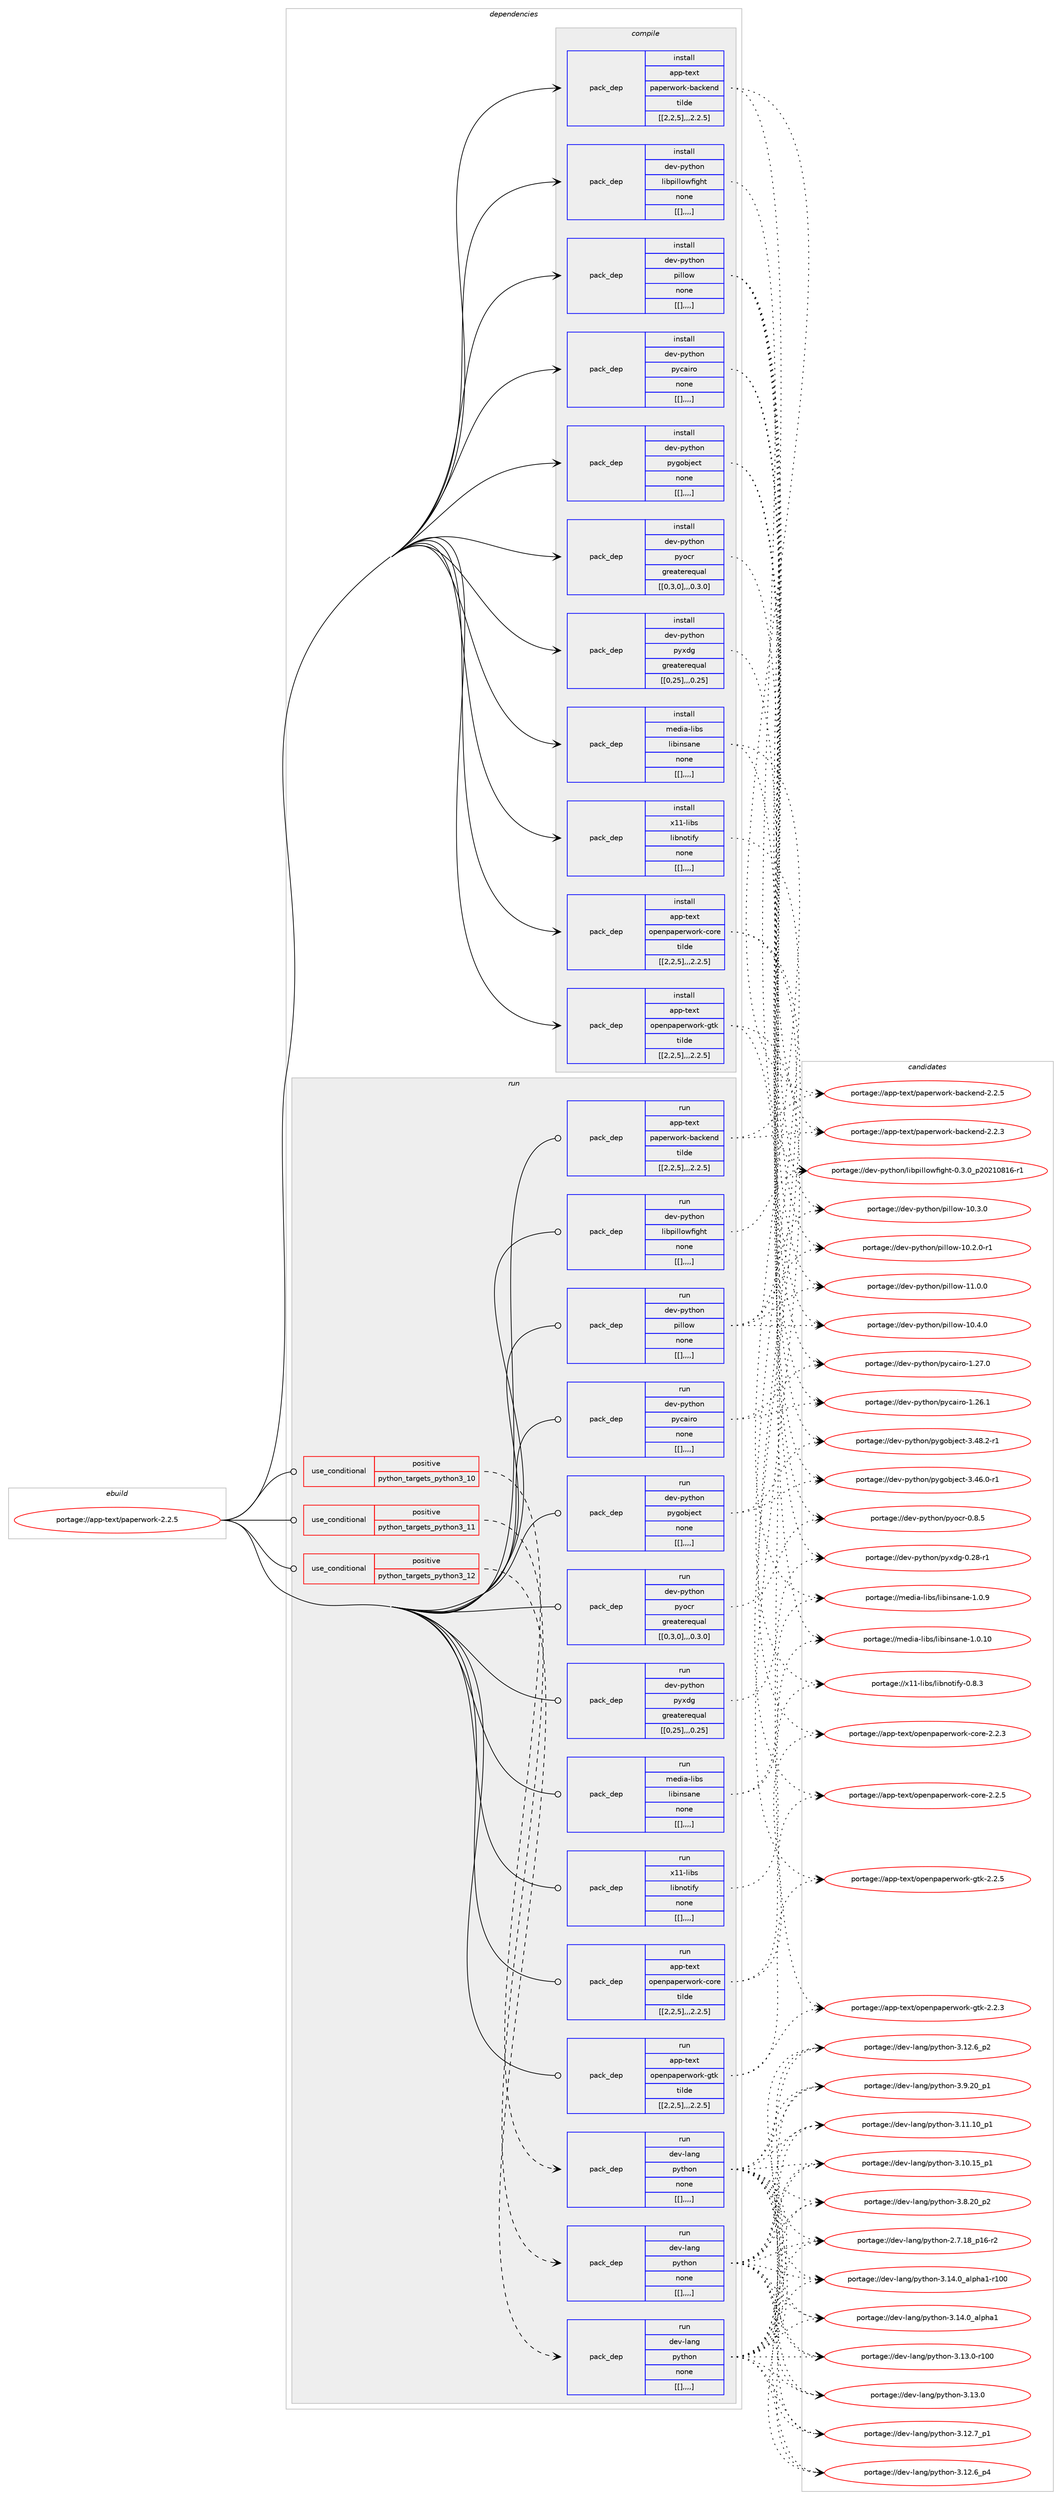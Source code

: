digraph prolog {

# *************
# Graph options
# *************

newrank=true;
concentrate=true;
compound=true;
graph [rankdir=LR,fontname=Helvetica,fontsize=10,ranksep=1.5];#, ranksep=2.5, nodesep=0.2];
edge  [arrowhead=vee];
node  [fontname=Helvetica,fontsize=10];

# **********
# The ebuild
# **********

subgraph cluster_leftcol {
color=gray;
label=<<i>ebuild</i>>;
id [label="portage://app-text/paperwork-2.2.5", color=red, width=4, href="../app-text/paperwork-2.2.5.svg"];
}

# ****************
# The dependencies
# ****************

subgraph cluster_midcol {
color=gray;
label=<<i>dependencies</i>>;
subgraph cluster_compile {
fillcolor="#eeeeee";
style=filled;
label=<<i>compile</i>>;
subgraph pack42382 {
dependency59816 [label=<<TABLE BORDER="0" CELLBORDER="1" CELLSPACING="0" CELLPADDING="4" WIDTH="220"><TR><TD ROWSPAN="6" CELLPADDING="30">pack_dep</TD></TR><TR><TD WIDTH="110">install</TD></TR><TR><TD>app-text</TD></TR><TR><TD>openpaperwork-core</TD></TR><TR><TD>tilde</TD></TR><TR><TD>[[2,2,5],,,2.2.5]</TD></TR></TABLE>>, shape=none, color=blue];
}
id:e -> dependency59816:w [weight=20,style="solid",arrowhead="vee"];
subgraph pack42417 {
dependency59833 [label=<<TABLE BORDER="0" CELLBORDER="1" CELLSPACING="0" CELLPADDING="4" WIDTH="220"><TR><TD ROWSPAN="6" CELLPADDING="30">pack_dep</TD></TR><TR><TD WIDTH="110">install</TD></TR><TR><TD>app-text</TD></TR><TR><TD>openpaperwork-gtk</TD></TR><TR><TD>tilde</TD></TR><TR><TD>[[2,2,5],,,2.2.5]</TD></TR></TABLE>>, shape=none, color=blue];
}
id:e -> dependency59833:w [weight=20,style="solid",arrowhead="vee"];
subgraph pack42430 {
dependency59880 [label=<<TABLE BORDER="0" CELLBORDER="1" CELLSPACING="0" CELLPADDING="4" WIDTH="220"><TR><TD ROWSPAN="6" CELLPADDING="30">pack_dep</TD></TR><TR><TD WIDTH="110">install</TD></TR><TR><TD>app-text</TD></TR><TR><TD>paperwork-backend</TD></TR><TR><TD>tilde</TD></TR><TR><TD>[[2,2,5],,,2.2.5]</TD></TR></TABLE>>, shape=none, color=blue];
}
id:e -> dependency59880:w [weight=20,style="solid",arrowhead="vee"];
subgraph pack42473 {
dependency59911 [label=<<TABLE BORDER="0" CELLBORDER="1" CELLSPACING="0" CELLPADDING="4" WIDTH="220"><TR><TD ROWSPAN="6" CELLPADDING="30">pack_dep</TD></TR><TR><TD WIDTH="110">install</TD></TR><TR><TD>dev-python</TD></TR><TR><TD>libpillowfight</TD></TR><TR><TD>none</TD></TR><TR><TD>[[],,,,]</TD></TR></TABLE>>, shape=none, color=blue];
}
id:e -> dependency59911:w [weight=20,style="solid",arrowhead="vee"];
subgraph pack42513 {
dependency59989 [label=<<TABLE BORDER="0" CELLBORDER="1" CELLSPACING="0" CELLPADDING="4" WIDTH="220"><TR><TD ROWSPAN="6" CELLPADDING="30">pack_dep</TD></TR><TR><TD WIDTH="110">install</TD></TR><TR><TD>dev-python</TD></TR><TR><TD>pillow</TD></TR><TR><TD>none</TD></TR><TR><TD>[[],,,,]</TD></TR></TABLE>>, shape=none, color=blue];
}
id:e -> dependency59989:w [weight=20,style="solid",arrowhead="vee"];
subgraph pack42554 {
dependency59996 [label=<<TABLE BORDER="0" CELLBORDER="1" CELLSPACING="0" CELLPADDING="4" WIDTH="220"><TR><TD ROWSPAN="6" CELLPADDING="30">pack_dep</TD></TR><TR><TD WIDTH="110">install</TD></TR><TR><TD>dev-python</TD></TR><TR><TD>pycairo</TD></TR><TR><TD>none</TD></TR><TR><TD>[[],,,,]</TD></TR></TABLE>>, shape=none, color=blue];
}
id:e -> dependency59996:w [weight=20,style="solid",arrowhead="vee"];
subgraph pack42559 {
dependency60002 [label=<<TABLE BORDER="0" CELLBORDER="1" CELLSPACING="0" CELLPADDING="4" WIDTH="220"><TR><TD ROWSPAN="6" CELLPADDING="30">pack_dep</TD></TR><TR><TD WIDTH="110">install</TD></TR><TR><TD>dev-python</TD></TR><TR><TD>pygobject</TD></TR><TR><TD>none</TD></TR><TR><TD>[[],,,,]</TD></TR></TABLE>>, shape=none, color=blue];
}
id:e -> dependency60002:w [weight=20,style="solid",arrowhead="vee"];
subgraph pack42563 {
dependency60024 [label=<<TABLE BORDER="0" CELLBORDER="1" CELLSPACING="0" CELLPADDING="4" WIDTH="220"><TR><TD ROWSPAN="6" CELLPADDING="30">pack_dep</TD></TR><TR><TD WIDTH="110">install</TD></TR><TR><TD>dev-python</TD></TR><TR><TD>pyocr</TD></TR><TR><TD>greaterequal</TD></TR><TR><TD>[[0,3,0],,,0.3.0]</TD></TR></TABLE>>, shape=none, color=blue];
}
id:e -> dependency60024:w [weight=20,style="solid",arrowhead="vee"];
subgraph pack42582 {
dependency60049 [label=<<TABLE BORDER="0" CELLBORDER="1" CELLSPACING="0" CELLPADDING="4" WIDTH="220"><TR><TD ROWSPAN="6" CELLPADDING="30">pack_dep</TD></TR><TR><TD WIDTH="110">install</TD></TR><TR><TD>dev-python</TD></TR><TR><TD>pyxdg</TD></TR><TR><TD>greaterequal</TD></TR><TR><TD>[[0,25],,,0.25]</TD></TR></TABLE>>, shape=none, color=blue];
}
id:e -> dependency60049:w [weight=20,style="solid",arrowhead="vee"];
subgraph pack42598 {
dependency60093 [label=<<TABLE BORDER="0" CELLBORDER="1" CELLSPACING="0" CELLPADDING="4" WIDTH="220"><TR><TD ROWSPAN="6" CELLPADDING="30">pack_dep</TD></TR><TR><TD WIDTH="110">install</TD></TR><TR><TD>media-libs</TD></TR><TR><TD>libinsane</TD></TR><TR><TD>none</TD></TR><TR><TD>[[],,,,]</TD></TR></TABLE>>, shape=none, color=blue];
}
id:e -> dependency60093:w [weight=20,style="solid",arrowhead="vee"];
subgraph pack42641 {
dependency60108 [label=<<TABLE BORDER="0" CELLBORDER="1" CELLSPACING="0" CELLPADDING="4" WIDTH="220"><TR><TD ROWSPAN="6" CELLPADDING="30">pack_dep</TD></TR><TR><TD WIDTH="110">install</TD></TR><TR><TD>x11-libs</TD></TR><TR><TD>libnotify</TD></TR><TR><TD>none</TD></TR><TR><TD>[[],,,,]</TD></TR></TABLE>>, shape=none, color=blue];
}
id:e -> dependency60108:w [weight=20,style="solid",arrowhead="vee"];
}
subgraph cluster_compileandrun {
fillcolor="#eeeeee";
style=filled;
label=<<i>compile and run</i>>;
}
subgraph cluster_run {
fillcolor="#eeeeee";
style=filled;
label=<<i>run</i>>;
subgraph cond16895 {
dependency60149 [label=<<TABLE BORDER="0" CELLBORDER="1" CELLSPACING="0" CELLPADDING="4"><TR><TD ROWSPAN="3" CELLPADDING="10">use_conditional</TD></TR><TR><TD>positive</TD></TR><TR><TD>python_targets_python3_10</TD></TR></TABLE>>, shape=none, color=red];
subgraph pack42685 {
dependency60153 [label=<<TABLE BORDER="0" CELLBORDER="1" CELLSPACING="0" CELLPADDING="4" WIDTH="220"><TR><TD ROWSPAN="6" CELLPADDING="30">pack_dep</TD></TR><TR><TD WIDTH="110">run</TD></TR><TR><TD>dev-lang</TD></TR><TR><TD>python</TD></TR><TR><TD>none</TD></TR><TR><TD>[[],,,,]</TD></TR></TABLE>>, shape=none, color=blue];
}
dependency60149:e -> dependency60153:w [weight=20,style="dashed",arrowhead="vee"];
}
id:e -> dependency60149:w [weight=20,style="solid",arrowhead="odot"];
subgraph cond16922 {
dependency60320 [label=<<TABLE BORDER="0" CELLBORDER="1" CELLSPACING="0" CELLPADDING="4"><TR><TD ROWSPAN="3" CELLPADDING="10">use_conditional</TD></TR><TR><TD>positive</TD></TR><TR><TD>python_targets_python3_11</TD></TR></TABLE>>, shape=none, color=red];
subgraph pack42834 {
dependency60425 [label=<<TABLE BORDER="0" CELLBORDER="1" CELLSPACING="0" CELLPADDING="4" WIDTH="220"><TR><TD ROWSPAN="6" CELLPADDING="30">pack_dep</TD></TR><TR><TD WIDTH="110">run</TD></TR><TR><TD>dev-lang</TD></TR><TR><TD>python</TD></TR><TR><TD>none</TD></TR><TR><TD>[[],,,,]</TD></TR></TABLE>>, shape=none, color=blue];
}
dependency60320:e -> dependency60425:w [weight=20,style="dashed",arrowhead="vee"];
}
id:e -> dependency60320:w [weight=20,style="solid",arrowhead="odot"];
subgraph cond16953 {
dependency60446 [label=<<TABLE BORDER="0" CELLBORDER="1" CELLSPACING="0" CELLPADDING="4"><TR><TD ROWSPAN="3" CELLPADDING="10">use_conditional</TD></TR><TR><TD>positive</TD></TR><TR><TD>python_targets_python3_12</TD></TR></TABLE>>, shape=none, color=red];
subgraph pack42919 {
dependency60464 [label=<<TABLE BORDER="0" CELLBORDER="1" CELLSPACING="0" CELLPADDING="4" WIDTH="220"><TR><TD ROWSPAN="6" CELLPADDING="30">pack_dep</TD></TR><TR><TD WIDTH="110">run</TD></TR><TR><TD>dev-lang</TD></TR><TR><TD>python</TD></TR><TR><TD>none</TD></TR><TR><TD>[[],,,,]</TD></TR></TABLE>>, shape=none, color=blue];
}
dependency60446:e -> dependency60464:w [weight=20,style="dashed",arrowhead="vee"];
}
id:e -> dependency60446:w [weight=20,style="solid",arrowhead="odot"];
subgraph pack42979 {
dependency60522 [label=<<TABLE BORDER="0" CELLBORDER="1" CELLSPACING="0" CELLPADDING="4" WIDTH="220"><TR><TD ROWSPAN="6" CELLPADDING="30">pack_dep</TD></TR><TR><TD WIDTH="110">run</TD></TR><TR><TD>app-text</TD></TR><TR><TD>openpaperwork-core</TD></TR><TR><TD>tilde</TD></TR><TR><TD>[[2,2,5],,,2.2.5]</TD></TR></TABLE>>, shape=none, color=blue];
}
id:e -> dependency60522:w [weight=20,style="solid",arrowhead="odot"];
subgraph pack43069 {
dependency60661 [label=<<TABLE BORDER="0" CELLBORDER="1" CELLSPACING="0" CELLPADDING="4" WIDTH="220"><TR><TD ROWSPAN="6" CELLPADDING="30">pack_dep</TD></TR><TR><TD WIDTH="110">run</TD></TR><TR><TD>app-text</TD></TR><TR><TD>openpaperwork-gtk</TD></TR><TR><TD>tilde</TD></TR><TR><TD>[[2,2,5],,,2.2.5]</TD></TR></TABLE>>, shape=none, color=blue];
}
id:e -> dependency60661:w [weight=20,style="solid",arrowhead="odot"];
subgraph pack43105 {
dependency60677 [label=<<TABLE BORDER="0" CELLBORDER="1" CELLSPACING="0" CELLPADDING="4" WIDTH="220"><TR><TD ROWSPAN="6" CELLPADDING="30">pack_dep</TD></TR><TR><TD WIDTH="110">run</TD></TR><TR><TD>app-text</TD></TR><TR><TD>paperwork-backend</TD></TR><TR><TD>tilde</TD></TR><TR><TD>[[2,2,5],,,2.2.5]</TD></TR></TABLE>>, shape=none, color=blue];
}
id:e -> dependency60677:w [weight=20,style="solid",arrowhead="odot"];
subgraph pack43166 {
dependency60780 [label=<<TABLE BORDER="0" CELLBORDER="1" CELLSPACING="0" CELLPADDING="4" WIDTH="220"><TR><TD ROWSPAN="6" CELLPADDING="30">pack_dep</TD></TR><TR><TD WIDTH="110">run</TD></TR><TR><TD>dev-python</TD></TR><TR><TD>libpillowfight</TD></TR><TR><TD>none</TD></TR><TR><TD>[[],,,,]</TD></TR></TABLE>>, shape=none, color=blue];
}
id:e -> dependency60780:w [weight=20,style="solid",arrowhead="odot"];
subgraph pack43186 {
dependency60798 [label=<<TABLE BORDER="0" CELLBORDER="1" CELLSPACING="0" CELLPADDING="4" WIDTH="220"><TR><TD ROWSPAN="6" CELLPADDING="30">pack_dep</TD></TR><TR><TD WIDTH="110">run</TD></TR><TR><TD>dev-python</TD></TR><TR><TD>pillow</TD></TR><TR><TD>none</TD></TR><TR><TD>[[],,,,]</TD></TR></TABLE>>, shape=none, color=blue];
}
id:e -> dependency60798:w [weight=20,style="solid",arrowhead="odot"];
subgraph pack43209 {
dependency60818 [label=<<TABLE BORDER="0" CELLBORDER="1" CELLSPACING="0" CELLPADDING="4" WIDTH="220"><TR><TD ROWSPAN="6" CELLPADDING="30">pack_dep</TD></TR><TR><TD WIDTH="110">run</TD></TR><TR><TD>dev-python</TD></TR><TR><TD>pycairo</TD></TR><TR><TD>none</TD></TR><TR><TD>[[],,,,]</TD></TR></TABLE>>, shape=none, color=blue];
}
id:e -> dependency60818:w [weight=20,style="solid",arrowhead="odot"];
subgraph pack43249 {
dependency60889 [label=<<TABLE BORDER="0" CELLBORDER="1" CELLSPACING="0" CELLPADDING="4" WIDTH="220"><TR><TD ROWSPAN="6" CELLPADDING="30">pack_dep</TD></TR><TR><TD WIDTH="110">run</TD></TR><TR><TD>dev-python</TD></TR><TR><TD>pygobject</TD></TR><TR><TD>none</TD></TR><TR><TD>[[],,,,]</TD></TR></TABLE>>, shape=none, color=blue];
}
id:e -> dependency60889:w [weight=20,style="solid",arrowhead="odot"];
subgraph pack43265 {
dependency60921 [label=<<TABLE BORDER="0" CELLBORDER="1" CELLSPACING="0" CELLPADDING="4" WIDTH="220"><TR><TD ROWSPAN="6" CELLPADDING="30">pack_dep</TD></TR><TR><TD WIDTH="110">run</TD></TR><TR><TD>dev-python</TD></TR><TR><TD>pyocr</TD></TR><TR><TD>greaterequal</TD></TR><TR><TD>[[0,3,0],,,0.3.0]</TD></TR></TABLE>>, shape=none, color=blue];
}
id:e -> dependency60921:w [weight=20,style="solid",arrowhead="odot"];
subgraph pack43344 {
dependency61009 [label=<<TABLE BORDER="0" CELLBORDER="1" CELLSPACING="0" CELLPADDING="4" WIDTH="220"><TR><TD ROWSPAN="6" CELLPADDING="30">pack_dep</TD></TR><TR><TD WIDTH="110">run</TD></TR><TR><TD>dev-python</TD></TR><TR><TD>pyxdg</TD></TR><TR><TD>greaterequal</TD></TR><TR><TD>[[0,25],,,0.25]</TD></TR></TABLE>>, shape=none, color=blue];
}
id:e -> dependency61009:w [weight=20,style="solid",arrowhead="odot"];
subgraph pack43360 {
dependency61012 [label=<<TABLE BORDER="0" CELLBORDER="1" CELLSPACING="0" CELLPADDING="4" WIDTH="220"><TR><TD ROWSPAN="6" CELLPADDING="30">pack_dep</TD></TR><TR><TD WIDTH="110">run</TD></TR><TR><TD>media-libs</TD></TR><TR><TD>libinsane</TD></TR><TR><TD>none</TD></TR><TR><TD>[[],,,,]</TD></TR></TABLE>>, shape=none, color=blue];
}
id:e -> dependency61012:w [weight=20,style="solid",arrowhead="odot"];
subgraph pack43373 {
dependency61043 [label=<<TABLE BORDER="0" CELLBORDER="1" CELLSPACING="0" CELLPADDING="4" WIDTH="220"><TR><TD ROWSPAN="6" CELLPADDING="30">pack_dep</TD></TR><TR><TD WIDTH="110">run</TD></TR><TR><TD>x11-libs</TD></TR><TR><TD>libnotify</TD></TR><TR><TD>none</TD></TR><TR><TD>[[],,,,]</TD></TR></TABLE>>, shape=none, color=blue];
}
id:e -> dependency61043:w [weight=20,style="solid",arrowhead="odot"];
}
}

# **************
# The candidates
# **************

subgraph cluster_choices {
rank=same;
color=gray;
label=<<i>candidates</i>>;

subgraph choice41614 {
color=black;
nodesep=1;
choice971121124511610112011647111112101110112971121011141191111141074599111114101455046504653 [label="portage://app-text/openpaperwork-core-2.2.5", color=red, width=4,href="../app-text/openpaperwork-core-2.2.5.svg"];
choice971121124511610112011647111112101110112971121011141191111141074599111114101455046504651 [label="portage://app-text/openpaperwork-core-2.2.3", color=red, width=4,href="../app-text/openpaperwork-core-2.2.3.svg"];
dependency59816:e -> choice971121124511610112011647111112101110112971121011141191111141074599111114101455046504653:w [style=dotted,weight="100"];
dependency59816:e -> choice971121124511610112011647111112101110112971121011141191111141074599111114101455046504651:w [style=dotted,weight="100"];
}
subgraph choice41641 {
color=black;
nodesep=1;
choice9711211245116101120116471111121011101129711210111411911111410745103116107455046504653 [label="portage://app-text/openpaperwork-gtk-2.2.5", color=red, width=4,href="../app-text/openpaperwork-gtk-2.2.5.svg"];
choice9711211245116101120116471111121011101129711210111411911111410745103116107455046504651 [label="portage://app-text/openpaperwork-gtk-2.2.3", color=red, width=4,href="../app-text/openpaperwork-gtk-2.2.3.svg"];
dependency59833:e -> choice9711211245116101120116471111121011101129711210111411911111410745103116107455046504653:w [style=dotted,weight="100"];
dependency59833:e -> choice9711211245116101120116471111121011101129711210111411911111410745103116107455046504651:w [style=dotted,weight="100"];
}
subgraph choice41706 {
color=black;
nodesep=1;
choice9711211245116101120116471129711210111411911111410745989799107101110100455046504653 [label="portage://app-text/paperwork-backend-2.2.5", color=red, width=4,href="../app-text/paperwork-backend-2.2.5.svg"];
choice9711211245116101120116471129711210111411911111410745989799107101110100455046504651 [label="portage://app-text/paperwork-backend-2.2.3", color=red, width=4,href="../app-text/paperwork-backend-2.2.3.svg"];
dependency59880:e -> choice9711211245116101120116471129711210111411911111410745989799107101110100455046504653:w [style=dotted,weight="100"];
dependency59880:e -> choice9711211245116101120116471129711210111411911111410745989799107101110100455046504651:w [style=dotted,weight="100"];
}
subgraph choice41707 {
color=black;
nodesep=1;
choice1001011184511212111610411111047108105981121051081081111191021051031041164548465146489511250485049485649544511449 [label="portage://dev-python/libpillowfight-0.3.0_p20210816-r1", color=red, width=4,href="../dev-python/libpillowfight-0.3.0_p20210816-r1.svg"];
dependency59911:e -> choice1001011184511212111610411111047108105981121051081081111191021051031041164548465146489511250485049485649544511449:w [style=dotted,weight="100"];
}
subgraph choice41722 {
color=black;
nodesep=1;
choice100101118451121211161041111104711210510810811111945494946484648 [label="portage://dev-python/pillow-11.0.0", color=red, width=4,href="../dev-python/pillow-11.0.0.svg"];
choice100101118451121211161041111104711210510810811111945494846524648 [label="portage://dev-python/pillow-10.4.0", color=red, width=4,href="../dev-python/pillow-10.4.0.svg"];
choice100101118451121211161041111104711210510810811111945494846514648 [label="portage://dev-python/pillow-10.3.0", color=red, width=4,href="../dev-python/pillow-10.3.0.svg"];
choice1001011184511212111610411111047112105108108111119454948465046484511449 [label="portage://dev-python/pillow-10.2.0-r1", color=red, width=4,href="../dev-python/pillow-10.2.0-r1.svg"];
dependency59989:e -> choice100101118451121211161041111104711210510810811111945494946484648:w [style=dotted,weight="100"];
dependency59989:e -> choice100101118451121211161041111104711210510810811111945494846524648:w [style=dotted,weight="100"];
dependency59989:e -> choice100101118451121211161041111104711210510810811111945494846514648:w [style=dotted,weight="100"];
dependency59989:e -> choice1001011184511212111610411111047112105108108111119454948465046484511449:w [style=dotted,weight="100"];
}
subgraph choice41804 {
color=black;
nodesep=1;
choice1001011184511212111610411111047112121999710511411145494650554648 [label="portage://dev-python/pycairo-1.27.0", color=red, width=4,href="../dev-python/pycairo-1.27.0.svg"];
choice1001011184511212111610411111047112121999710511411145494650544649 [label="portage://dev-python/pycairo-1.26.1", color=red, width=4,href="../dev-python/pycairo-1.26.1.svg"];
dependency59996:e -> choice1001011184511212111610411111047112121999710511411145494650554648:w [style=dotted,weight="100"];
dependency59996:e -> choice1001011184511212111610411111047112121999710511411145494650544649:w [style=dotted,weight="100"];
}
subgraph choice41806 {
color=black;
nodesep=1;
choice10010111845112121116104111110471121211031119810610199116455146525646504511449 [label="portage://dev-python/pygobject-3.48.2-r1", color=red, width=4,href="../dev-python/pygobject-3.48.2-r1.svg"];
choice10010111845112121116104111110471121211031119810610199116455146525446484511449 [label="portage://dev-python/pygobject-3.46.0-r1", color=red, width=4,href="../dev-python/pygobject-3.46.0-r1.svg"];
dependency60002:e -> choice10010111845112121116104111110471121211031119810610199116455146525646504511449:w [style=dotted,weight="100"];
dependency60002:e -> choice10010111845112121116104111110471121211031119810610199116455146525446484511449:w [style=dotted,weight="100"];
}
subgraph choice41812 {
color=black;
nodesep=1;
choice100101118451121211161041111104711212111199114454846564653 [label="portage://dev-python/pyocr-0.8.5", color=red, width=4,href="../dev-python/pyocr-0.8.5.svg"];
dependency60024:e -> choice100101118451121211161041111104711212111199114454846564653:w [style=dotted,weight="100"];
}
subgraph choice41816 {
color=black;
nodesep=1;
choice100101118451121211161041111104711212112010010345484650564511449 [label="portage://dev-python/pyxdg-0.28-r1", color=red, width=4,href="../dev-python/pyxdg-0.28-r1.svg"];
dependency60049:e -> choice100101118451121211161041111104711212112010010345484650564511449:w [style=dotted,weight="100"];
}
subgraph choice41820 {
color=black;
nodesep=1;
choice10910110010597451081059811547108105981051101159711010145494648464948 [label="portage://media-libs/libinsane-1.0.10", color=red, width=4,href="../media-libs/libinsane-1.0.10.svg"];
choice109101100105974510810598115471081059810511011597110101454946484657 [label="portage://media-libs/libinsane-1.0.9", color=red, width=4,href="../media-libs/libinsane-1.0.9.svg"];
dependency60093:e -> choice10910110010597451081059811547108105981051101159711010145494648464948:w [style=dotted,weight="100"];
dependency60093:e -> choice109101100105974510810598115471081059810511011597110101454946484657:w [style=dotted,weight="100"];
}
subgraph choice41825 {
color=black;
nodesep=1;
choice120494945108105981154710810598110111116105102121454846564651 [label="portage://x11-libs/libnotify-0.8.3", color=red, width=4,href="../x11-libs/libnotify-0.8.3.svg"];
dependency60108:e -> choice120494945108105981154710810598110111116105102121454846564651:w [style=dotted,weight="100"];
}
subgraph choice41826 {
color=black;
nodesep=1;
choice100101118451089711010347112121116104111110455146495246489597108112104974945114494848 [label="portage://dev-lang/python-3.14.0_alpha1-r100", color=red, width=4,href="../dev-lang/python-3.14.0_alpha1-r100.svg"];
choice1001011184510897110103471121211161041111104551464952464895971081121049749 [label="portage://dev-lang/python-3.14.0_alpha1", color=red, width=4,href="../dev-lang/python-3.14.0_alpha1.svg"];
choice1001011184510897110103471121211161041111104551464951464845114494848 [label="portage://dev-lang/python-3.13.0-r100", color=red, width=4,href="../dev-lang/python-3.13.0-r100.svg"];
choice10010111845108971101034711212111610411111045514649514648 [label="portage://dev-lang/python-3.13.0", color=red, width=4,href="../dev-lang/python-3.13.0.svg"];
choice100101118451089711010347112121116104111110455146495046559511249 [label="portage://dev-lang/python-3.12.7_p1", color=red, width=4,href="../dev-lang/python-3.12.7_p1.svg"];
choice100101118451089711010347112121116104111110455146495046549511252 [label="portage://dev-lang/python-3.12.6_p4", color=red, width=4,href="../dev-lang/python-3.12.6_p4.svg"];
choice100101118451089711010347112121116104111110455146495046549511250 [label="portage://dev-lang/python-3.12.6_p2", color=red, width=4,href="../dev-lang/python-3.12.6_p2.svg"];
choice10010111845108971101034711212111610411111045514649494649489511249 [label="portage://dev-lang/python-3.11.10_p1", color=red, width=4,href="../dev-lang/python-3.11.10_p1.svg"];
choice10010111845108971101034711212111610411111045514649484649539511249 [label="portage://dev-lang/python-3.10.15_p1", color=red, width=4,href="../dev-lang/python-3.10.15_p1.svg"];
choice100101118451089711010347112121116104111110455146574650489511249 [label="portage://dev-lang/python-3.9.20_p1", color=red, width=4,href="../dev-lang/python-3.9.20_p1.svg"];
choice100101118451089711010347112121116104111110455146564650489511250 [label="portage://dev-lang/python-3.8.20_p2", color=red, width=4,href="../dev-lang/python-3.8.20_p2.svg"];
choice100101118451089711010347112121116104111110455046554649569511249544511450 [label="portage://dev-lang/python-2.7.18_p16-r2", color=red, width=4,href="../dev-lang/python-2.7.18_p16-r2.svg"];
dependency60153:e -> choice100101118451089711010347112121116104111110455146495246489597108112104974945114494848:w [style=dotted,weight="100"];
dependency60153:e -> choice1001011184510897110103471121211161041111104551464952464895971081121049749:w [style=dotted,weight="100"];
dependency60153:e -> choice1001011184510897110103471121211161041111104551464951464845114494848:w [style=dotted,weight="100"];
dependency60153:e -> choice10010111845108971101034711212111610411111045514649514648:w [style=dotted,weight="100"];
dependency60153:e -> choice100101118451089711010347112121116104111110455146495046559511249:w [style=dotted,weight="100"];
dependency60153:e -> choice100101118451089711010347112121116104111110455146495046549511252:w [style=dotted,weight="100"];
dependency60153:e -> choice100101118451089711010347112121116104111110455146495046549511250:w [style=dotted,weight="100"];
dependency60153:e -> choice10010111845108971101034711212111610411111045514649494649489511249:w [style=dotted,weight="100"];
dependency60153:e -> choice10010111845108971101034711212111610411111045514649484649539511249:w [style=dotted,weight="100"];
dependency60153:e -> choice100101118451089711010347112121116104111110455146574650489511249:w [style=dotted,weight="100"];
dependency60153:e -> choice100101118451089711010347112121116104111110455146564650489511250:w [style=dotted,weight="100"];
dependency60153:e -> choice100101118451089711010347112121116104111110455046554649569511249544511450:w [style=dotted,weight="100"];
}
subgraph choice41942 {
color=black;
nodesep=1;
choice100101118451089711010347112121116104111110455146495246489597108112104974945114494848 [label="portage://dev-lang/python-3.14.0_alpha1-r100", color=red, width=4,href="../dev-lang/python-3.14.0_alpha1-r100.svg"];
choice1001011184510897110103471121211161041111104551464952464895971081121049749 [label="portage://dev-lang/python-3.14.0_alpha1", color=red, width=4,href="../dev-lang/python-3.14.0_alpha1.svg"];
choice1001011184510897110103471121211161041111104551464951464845114494848 [label="portage://dev-lang/python-3.13.0-r100", color=red, width=4,href="../dev-lang/python-3.13.0-r100.svg"];
choice10010111845108971101034711212111610411111045514649514648 [label="portage://dev-lang/python-3.13.0", color=red, width=4,href="../dev-lang/python-3.13.0.svg"];
choice100101118451089711010347112121116104111110455146495046559511249 [label="portage://dev-lang/python-3.12.7_p1", color=red, width=4,href="../dev-lang/python-3.12.7_p1.svg"];
choice100101118451089711010347112121116104111110455146495046549511252 [label="portage://dev-lang/python-3.12.6_p4", color=red, width=4,href="../dev-lang/python-3.12.6_p4.svg"];
choice100101118451089711010347112121116104111110455146495046549511250 [label="portage://dev-lang/python-3.12.6_p2", color=red, width=4,href="../dev-lang/python-3.12.6_p2.svg"];
choice10010111845108971101034711212111610411111045514649494649489511249 [label="portage://dev-lang/python-3.11.10_p1", color=red, width=4,href="../dev-lang/python-3.11.10_p1.svg"];
choice10010111845108971101034711212111610411111045514649484649539511249 [label="portage://dev-lang/python-3.10.15_p1", color=red, width=4,href="../dev-lang/python-3.10.15_p1.svg"];
choice100101118451089711010347112121116104111110455146574650489511249 [label="portage://dev-lang/python-3.9.20_p1", color=red, width=4,href="../dev-lang/python-3.9.20_p1.svg"];
choice100101118451089711010347112121116104111110455146564650489511250 [label="portage://dev-lang/python-3.8.20_p2", color=red, width=4,href="../dev-lang/python-3.8.20_p2.svg"];
choice100101118451089711010347112121116104111110455046554649569511249544511450 [label="portage://dev-lang/python-2.7.18_p16-r2", color=red, width=4,href="../dev-lang/python-2.7.18_p16-r2.svg"];
dependency60425:e -> choice100101118451089711010347112121116104111110455146495246489597108112104974945114494848:w [style=dotted,weight="100"];
dependency60425:e -> choice1001011184510897110103471121211161041111104551464952464895971081121049749:w [style=dotted,weight="100"];
dependency60425:e -> choice1001011184510897110103471121211161041111104551464951464845114494848:w [style=dotted,weight="100"];
dependency60425:e -> choice10010111845108971101034711212111610411111045514649514648:w [style=dotted,weight="100"];
dependency60425:e -> choice100101118451089711010347112121116104111110455146495046559511249:w [style=dotted,weight="100"];
dependency60425:e -> choice100101118451089711010347112121116104111110455146495046549511252:w [style=dotted,weight="100"];
dependency60425:e -> choice100101118451089711010347112121116104111110455146495046549511250:w [style=dotted,weight="100"];
dependency60425:e -> choice10010111845108971101034711212111610411111045514649494649489511249:w [style=dotted,weight="100"];
dependency60425:e -> choice10010111845108971101034711212111610411111045514649484649539511249:w [style=dotted,weight="100"];
dependency60425:e -> choice100101118451089711010347112121116104111110455146574650489511249:w [style=dotted,weight="100"];
dependency60425:e -> choice100101118451089711010347112121116104111110455146564650489511250:w [style=dotted,weight="100"];
dependency60425:e -> choice100101118451089711010347112121116104111110455046554649569511249544511450:w [style=dotted,weight="100"];
}
subgraph choice41993 {
color=black;
nodesep=1;
choice100101118451089711010347112121116104111110455146495246489597108112104974945114494848 [label="portage://dev-lang/python-3.14.0_alpha1-r100", color=red, width=4,href="../dev-lang/python-3.14.0_alpha1-r100.svg"];
choice1001011184510897110103471121211161041111104551464952464895971081121049749 [label="portage://dev-lang/python-3.14.0_alpha1", color=red, width=4,href="../dev-lang/python-3.14.0_alpha1.svg"];
choice1001011184510897110103471121211161041111104551464951464845114494848 [label="portage://dev-lang/python-3.13.0-r100", color=red, width=4,href="../dev-lang/python-3.13.0-r100.svg"];
choice10010111845108971101034711212111610411111045514649514648 [label="portage://dev-lang/python-3.13.0", color=red, width=4,href="../dev-lang/python-3.13.0.svg"];
choice100101118451089711010347112121116104111110455146495046559511249 [label="portage://dev-lang/python-3.12.7_p1", color=red, width=4,href="../dev-lang/python-3.12.7_p1.svg"];
choice100101118451089711010347112121116104111110455146495046549511252 [label="portage://dev-lang/python-3.12.6_p4", color=red, width=4,href="../dev-lang/python-3.12.6_p4.svg"];
choice100101118451089711010347112121116104111110455146495046549511250 [label="portage://dev-lang/python-3.12.6_p2", color=red, width=4,href="../dev-lang/python-3.12.6_p2.svg"];
choice10010111845108971101034711212111610411111045514649494649489511249 [label="portage://dev-lang/python-3.11.10_p1", color=red, width=4,href="../dev-lang/python-3.11.10_p1.svg"];
choice10010111845108971101034711212111610411111045514649484649539511249 [label="portage://dev-lang/python-3.10.15_p1", color=red, width=4,href="../dev-lang/python-3.10.15_p1.svg"];
choice100101118451089711010347112121116104111110455146574650489511249 [label="portage://dev-lang/python-3.9.20_p1", color=red, width=4,href="../dev-lang/python-3.9.20_p1.svg"];
choice100101118451089711010347112121116104111110455146564650489511250 [label="portage://dev-lang/python-3.8.20_p2", color=red, width=4,href="../dev-lang/python-3.8.20_p2.svg"];
choice100101118451089711010347112121116104111110455046554649569511249544511450 [label="portage://dev-lang/python-2.7.18_p16-r2", color=red, width=4,href="../dev-lang/python-2.7.18_p16-r2.svg"];
dependency60464:e -> choice100101118451089711010347112121116104111110455146495246489597108112104974945114494848:w [style=dotted,weight="100"];
dependency60464:e -> choice1001011184510897110103471121211161041111104551464952464895971081121049749:w [style=dotted,weight="100"];
dependency60464:e -> choice1001011184510897110103471121211161041111104551464951464845114494848:w [style=dotted,weight="100"];
dependency60464:e -> choice10010111845108971101034711212111610411111045514649514648:w [style=dotted,weight="100"];
dependency60464:e -> choice100101118451089711010347112121116104111110455146495046559511249:w [style=dotted,weight="100"];
dependency60464:e -> choice100101118451089711010347112121116104111110455146495046549511252:w [style=dotted,weight="100"];
dependency60464:e -> choice100101118451089711010347112121116104111110455146495046549511250:w [style=dotted,weight="100"];
dependency60464:e -> choice10010111845108971101034711212111610411111045514649494649489511249:w [style=dotted,weight="100"];
dependency60464:e -> choice10010111845108971101034711212111610411111045514649484649539511249:w [style=dotted,weight="100"];
dependency60464:e -> choice100101118451089711010347112121116104111110455146574650489511249:w [style=dotted,weight="100"];
dependency60464:e -> choice100101118451089711010347112121116104111110455146564650489511250:w [style=dotted,weight="100"];
dependency60464:e -> choice100101118451089711010347112121116104111110455046554649569511249544511450:w [style=dotted,weight="100"];
}
subgraph choice42009 {
color=black;
nodesep=1;
choice971121124511610112011647111112101110112971121011141191111141074599111114101455046504653 [label="portage://app-text/openpaperwork-core-2.2.5", color=red, width=4,href="../app-text/openpaperwork-core-2.2.5.svg"];
choice971121124511610112011647111112101110112971121011141191111141074599111114101455046504651 [label="portage://app-text/openpaperwork-core-2.2.3", color=red, width=4,href="../app-text/openpaperwork-core-2.2.3.svg"];
dependency60522:e -> choice971121124511610112011647111112101110112971121011141191111141074599111114101455046504653:w [style=dotted,weight="100"];
dependency60522:e -> choice971121124511610112011647111112101110112971121011141191111141074599111114101455046504651:w [style=dotted,weight="100"];
}
subgraph choice42014 {
color=black;
nodesep=1;
choice9711211245116101120116471111121011101129711210111411911111410745103116107455046504653 [label="portage://app-text/openpaperwork-gtk-2.2.5", color=red, width=4,href="../app-text/openpaperwork-gtk-2.2.5.svg"];
choice9711211245116101120116471111121011101129711210111411911111410745103116107455046504651 [label="portage://app-text/openpaperwork-gtk-2.2.3", color=red, width=4,href="../app-text/openpaperwork-gtk-2.2.3.svg"];
dependency60661:e -> choice9711211245116101120116471111121011101129711210111411911111410745103116107455046504653:w [style=dotted,weight="100"];
dependency60661:e -> choice9711211245116101120116471111121011101129711210111411911111410745103116107455046504651:w [style=dotted,weight="100"];
}
subgraph choice42017 {
color=black;
nodesep=1;
choice9711211245116101120116471129711210111411911111410745989799107101110100455046504653 [label="portage://app-text/paperwork-backend-2.2.5", color=red, width=4,href="../app-text/paperwork-backend-2.2.5.svg"];
choice9711211245116101120116471129711210111411911111410745989799107101110100455046504651 [label="portage://app-text/paperwork-backend-2.2.3", color=red, width=4,href="../app-text/paperwork-backend-2.2.3.svg"];
dependency60677:e -> choice9711211245116101120116471129711210111411911111410745989799107101110100455046504653:w [style=dotted,weight="100"];
dependency60677:e -> choice9711211245116101120116471129711210111411911111410745989799107101110100455046504651:w [style=dotted,weight="100"];
}
subgraph choice42043 {
color=black;
nodesep=1;
choice1001011184511212111610411111047108105981121051081081111191021051031041164548465146489511250485049485649544511449 [label="portage://dev-python/libpillowfight-0.3.0_p20210816-r1", color=red, width=4,href="../dev-python/libpillowfight-0.3.0_p20210816-r1.svg"];
dependency60780:e -> choice1001011184511212111610411111047108105981121051081081111191021051031041164548465146489511250485049485649544511449:w [style=dotted,weight="100"];
}
subgraph choice42046 {
color=black;
nodesep=1;
choice100101118451121211161041111104711210510810811111945494946484648 [label="portage://dev-python/pillow-11.0.0", color=red, width=4,href="../dev-python/pillow-11.0.0.svg"];
choice100101118451121211161041111104711210510810811111945494846524648 [label="portage://dev-python/pillow-10.4.0", color=red, width=4,href="../dev-python/pillow-10.4.0.svg"];
choice100101118451121211161041111104711210510810811111945494846514648 [label="portage://dev-python/pillow-10.3.0", color=red, width=4,href="../dev-python/pillow-10.3.0.svg"];
choice1001011184511212111610411111047112105108108111119454948465046484511449 [label="portage://dev-python/pillow-10.2.0-r1", color=red, width=4,href="../dev-python/pillow-10.2.0-r1.svg"];
dependency60798:e -> choice100101118451121211161041111104711210510810811111945494946484648:w [style=dotted,weight="100"];
dependency60798:e -> choice100101118451121211161041111104711210510810811111945494846524648:w [style=dotted,weight="100"];
dependency60798:e -> choice100101118451121211161041111104711210510810811111945494846514648:w [style=dotted,weight="100"];
dependency60798:e -> choice1001011184511212111610411111047112105108108111119454948465046484511449:w [style=dotted,weight="100"];
}
subgraph choice42050 {
color=black;
nodesep=1;
choice1001011184511212111610411111047112121999710511411145494650554648 [label="portage://dev-python/pycairo-1.27.0", color=red, width=4,href="../dev-python/pycairo-1.27.0.svg"];
choice1001011184511212111610411111047112121999710511411145494650544649 [label="portage://dev-python/pycairo-1.26.1", color=red, width=4,href="../dev-python/pycairo-1.26.1.svg"];
dependency60818:e -> choice1001011184511212111610411111047112121999710511411145494650554648:w [style=dotted,weight="100"];
dependency60818:e -> choice1001011184511212111610411111047112121999710511411145494650544649:w [style=dotted,weight="100"];
}
subgraph choice42096 {
color=black;
nodesep=1;
choice10010111845112121116104111110471121211031119810610199116455146525646504511449 [label="portage://dev-python/pygobject-3.48.2-r1", color=red, width=4,href="../dev-python/pygobject-3.48.2-r1.svg"];
choice10010111845112121116104111110471121211031119810610199116455146525446484511449 [label="portage://dev-python/pygobject-3.46.0-r1", color=red, width=4,href="../dev-python/pygobject-3.46.0-r1.svg"];
dependency60889:e -> choice10010111845112121116104111110471121211031119810610199116455146525646504511449:w [style=dotted,weight="100"];
dependency60889:e -> choice10010111845112121116104111110471121211031119810610199116455146525446484511449:w [style=dotted,weight="100"];
}
subgraph choice42100 {
color=black;
nodesep=1;
choice100101118451121211161041111104711212111199114454846564653 [label="portage://dev-python/pyocr-0.8.5", color=red, width=4,href="../dev-python/pyocr-0.8.5.svg"];
dependency60921:e -> choice100101118451121211161041111104711212111199114454846564653:w [style=dotted,weight="100"];
}
subgraph choice42171 {
color=black;
nodesep=1;
choice100101118451121211161041111104711212112010010345484650564511449 [label="portage://dev-python/pyxdg-0.28-r1", color=red, width=4,href="../dev-python/pyxdg-0.28-r1.svg"];
dependency61009:e -> choice100101118451121211161041111104711212112010010345484650564511449:w [style=dotted,weight="100"];
}
subgraph choice42196 {
color=black;
nodesep=1;
choice10910110010597451081059811547108105981051101159711010145494648464948 [label="portage://media-libs/libinsane-1.0.10", color=red, width=4,href="../media-libs/libinsane-1.0.10.svg"];
choice109101100105974510810598115471081059810511011597110101454946484657 [label="portage://media-libs/libinsane-1.0.9", color=red, width=4,href="../media-libs/libinsane-1.0.9.svg"];
dependency61012:e -> choice10910110010597451081059811547108105981051101159711010145494648464948:w [style=dotted,weight="100"];
dependency61012:e -> choice109101100105974510810598115471081059810511011597110101454946484657:w [style=dotted,weight="100"];
}
subgraph choice42250 {
color=black;
nodesep=1;
choice120494945108105981154710810598110111116105102121454846564651 [label="portage://x11-libs/libnotify-0.8.3", color=red, width=4,href="../x11-libs/libnotify-0.8.3.svg"];
dependency61043:e -> choice120494945108105981154710810598110111116105102121454846564651:w [style=dotted,weight="100"];
}
}

}
